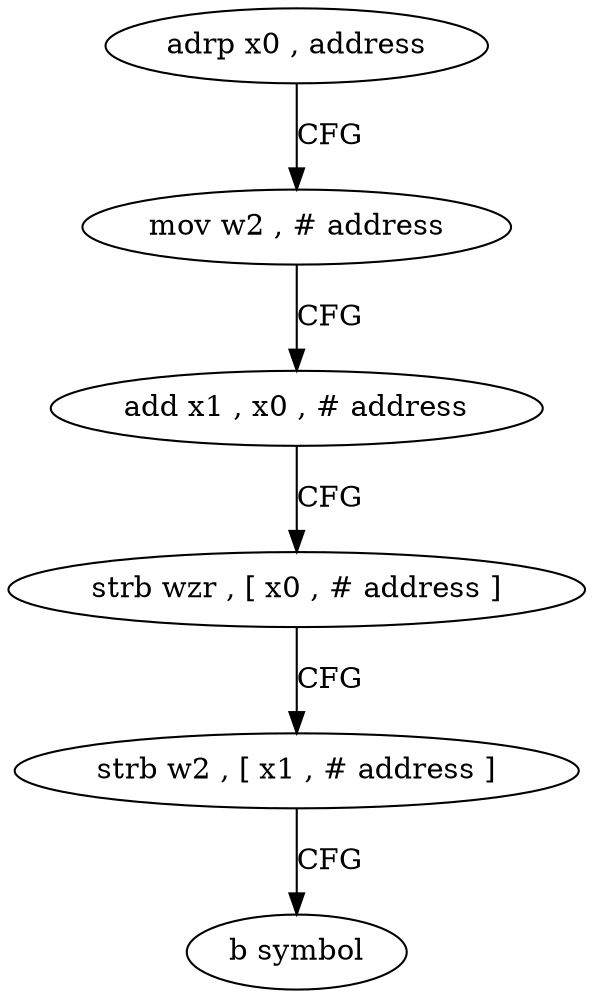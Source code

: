 digraph "func" {
"4254632" [label = "adrp x0 , address" ]
"4254636" [label = "mov w2 , # address" ]
"4254640" [label = "add x1 , x0 , # address" ]
"4254644" [label = "strb wzr , [ x0 , # address ]" ]
"4254648" [label = "strb w2 , [ x1 , # address ]" ]
"4254652" [label = "b symbol" ]
"4254632" -> "4254636" [ label = "CFG" ]
"4254636" -> "4254640" [ label = "CFG" ]
"4254640" -> "4254644" [ label = "CFG" ]
"4254644" -> "4254648" [ label = "CFG" ]
"4254648" -> "4254652" [ label = "CFG" ]
}
